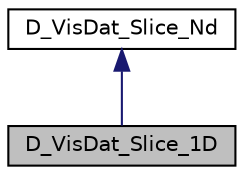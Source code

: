 digraph "D_VisDat_Slice_1D"
{
 // LATEX_PDF_SIZE
  edge [fontname="Helvetica",fontsize="10",labelfontname="Helvetica",labelfontsize="10"];
  node [fontname="Helvetica",fontsize="10",shape=record];
  Node1 [label="D_VisDat_Slice_1D",height=0.2,width=0.4,color="black", fillcolor="grey75", style="filled", fontcolor="black",tooltip=" "];
  Node2 -> Node1 [dir="back",color="midnightblue",fontsize="10",style="solid",fontname="Helvetica"];
  Node2 [label="D_VisDat_Slice_Nd",height=0.2,width=0.4,color="black", fillcolor="white", style="filled",URL="$class_d___vis_dat___slice___nd.html",tooltip=" "];
}
